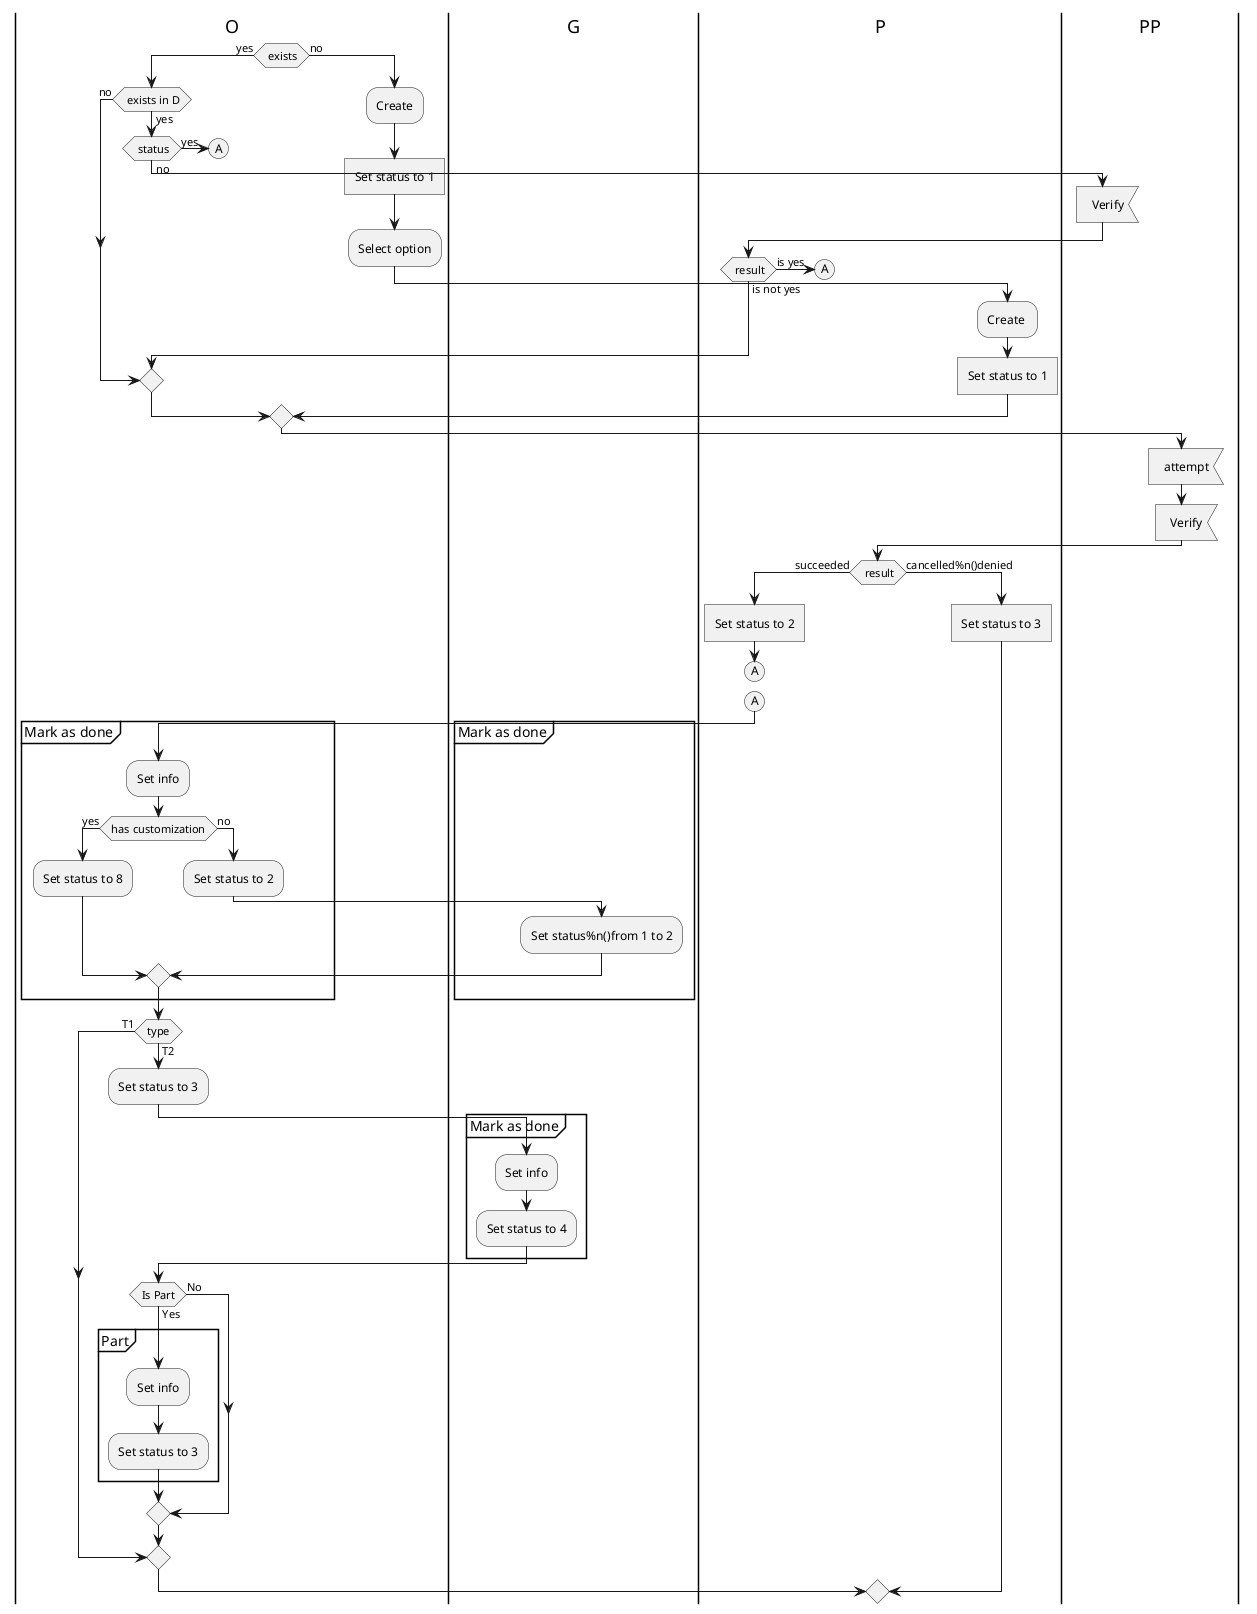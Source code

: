 {
  "sha1": "7fvxga5woch02dh3g10zqfu7fvu67jo",
  "insertion": {
    "when": "2024-05-30T20:48:21.194Z",
    "url": "https://forum.plantuml.net/11027/how-to-make-it-render-less-scrambled",
    "user": "plantuml@gmail.com"
  }
}
@startuml
/''''''' Params '''''''/

skinparam defaultTextAlignment center

/''''''' Definitions '''''''/

|O|
|G|
|P|
|PP|

/'#D52B1E|'/
|O|
if ( exists) then (yes)
    if ( exists in D) then (yes)
        if ( status) then (yes)
        (A)
        detach
        else (no)
            |PP|
            :Verify; <<input>>
            |P|
            if ( result) then (is yes)
                (A)
                detach
            else (is not yes)
               
            endif
            |O|
        endif
    else (no)
    endif
else (no)
    :Create;
    :Set status to 1;<<task>>
    :Select option;
   
    |P|
    :Create ;
    :Set status to 1;<<task>>
endif

/'#78C383|'/
|PP|
:attempt;<<input>>
:Verify;<<input>>

|P|
if ( result) then (succeeded)
    :Set status to 2;<<task>>
    (A)
    detach

    (A)
    |O|
    partition "Mark as done" {       
        :Set info;
        if (has customization) then (yes)
            :Set status to 8;
        else (no)
            :Set status to 2;
            |G|
            :Set status%n()from 1 to 2;
        endif
    }
    |O|
    if (type) then (T1)
    else (T2)
        :Set status to 3;
        |G|
        partition "Mark as done" {
            :Set info;
            :Set status to 4;
        }
        |O|
        if (Is Part) then (Yes)
        partition "Part" {
            :Set info;
            :Set status to 3;
        }
        else (No)
        endif
    endif
else (cancelled%n()denied)
    |P|
    :Set status to 3;<<task>>
endif
@enduml
